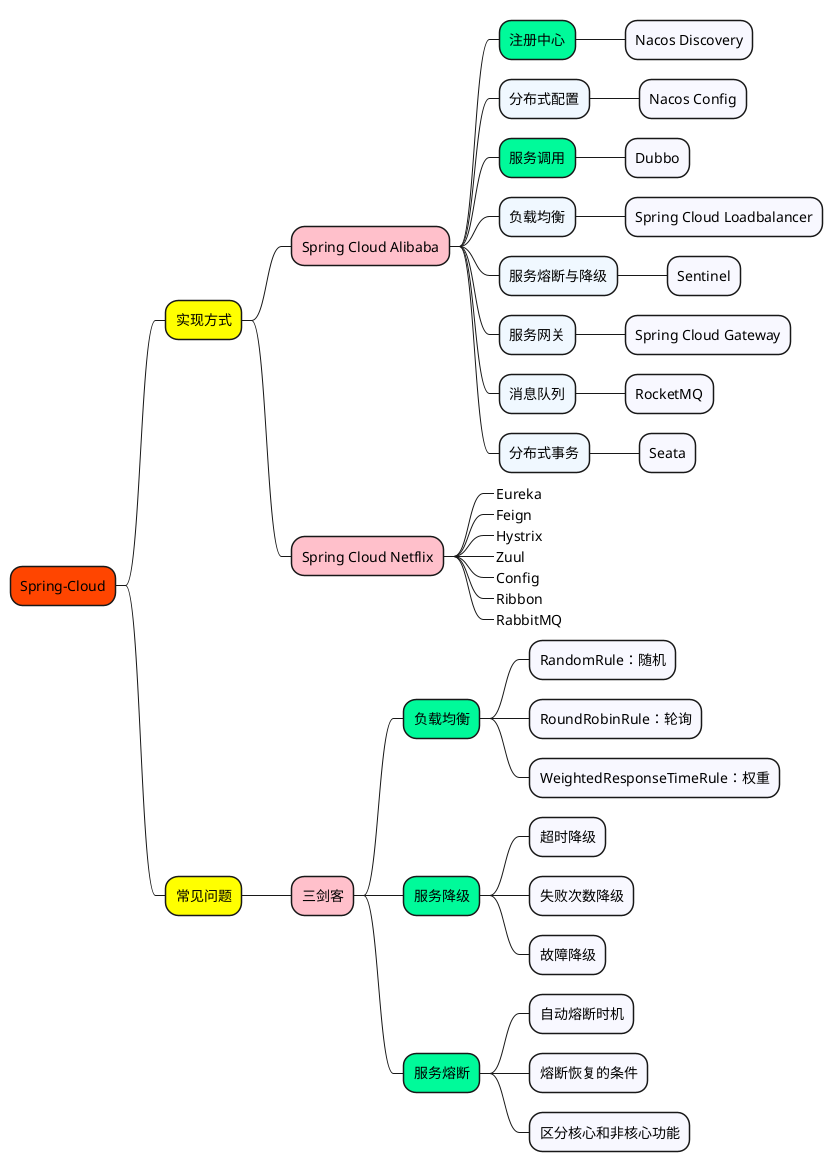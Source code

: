 @startmindmap

+[#OrangeRed] Spring-Cloud

++[#yellow] 实现方式

+++[#Pink] Spring Cloud Alibaba
++++[#MediumSpringGreen] 注册中心
+++++[#GhostWhite] Nacos Discovery
++++[#AliceBlue] 分布式配置
+++++[#GhostWhite] Nacos Config
++++[#MediumSpringGreen] 服务调用
+++++[#GhostWhite] Dubbo
++++[#AliceBlue] 负载均衡
+++++[#GhostWhite] Spring Cloud Loadbalancer
++++[#AliceBlue] 服务熔断与降级
+++++[#GhostWhite] Sentinel
++++[#AliceBlue] 服务网关
+++++[#GhostWhite] Spring Cloud Gateway
++++[#AliceBlue] 消息队列
+++++[#GhostWhite] RocketMQ
++++[#AliceBlue] 分布式事务
+++++[#GhostWhite] Seata


+++[#Pink] Spring Cloud Netflix
++++[#AliceBlue]_ Eureka
++++[#AliceBlue]_ Feign
++++[#AliceBlue]_ Hystrix
++++[#AliceBlue]_ Zuul
++++[#AliceBlue]_ Config
++++[#AliceBlue]_ Ribbon
++++[#AliceBlue]_ RabbitMQ


++[#yellow] 常见问题

+++[#Pink] 三剑客

++++[#MediumSpringGreen] 负载均衡
+++++[#GhostWhite] RandomRule：随机
+++++[#GhostWhite] RoundRobinRule：轮询
+++++[#GhostWhite] WeightedResponseTimeRule：权重

++++[#MediumSpringGreen] 服务降级
+++++[#GhostWhite] 超时降级
+++++[#GhostWhite] 失败次数降级
+++++[#GhostWhite] 故障降级

++++[#MediumSpringGreen] 服务熔断
+++++[#GhostWhite] 自动熔断时机
+++++[#GhostWhite] 熔断恢复的条件
+++++[#GhostWhite] 区分核心和非核心功能



@endmindmap